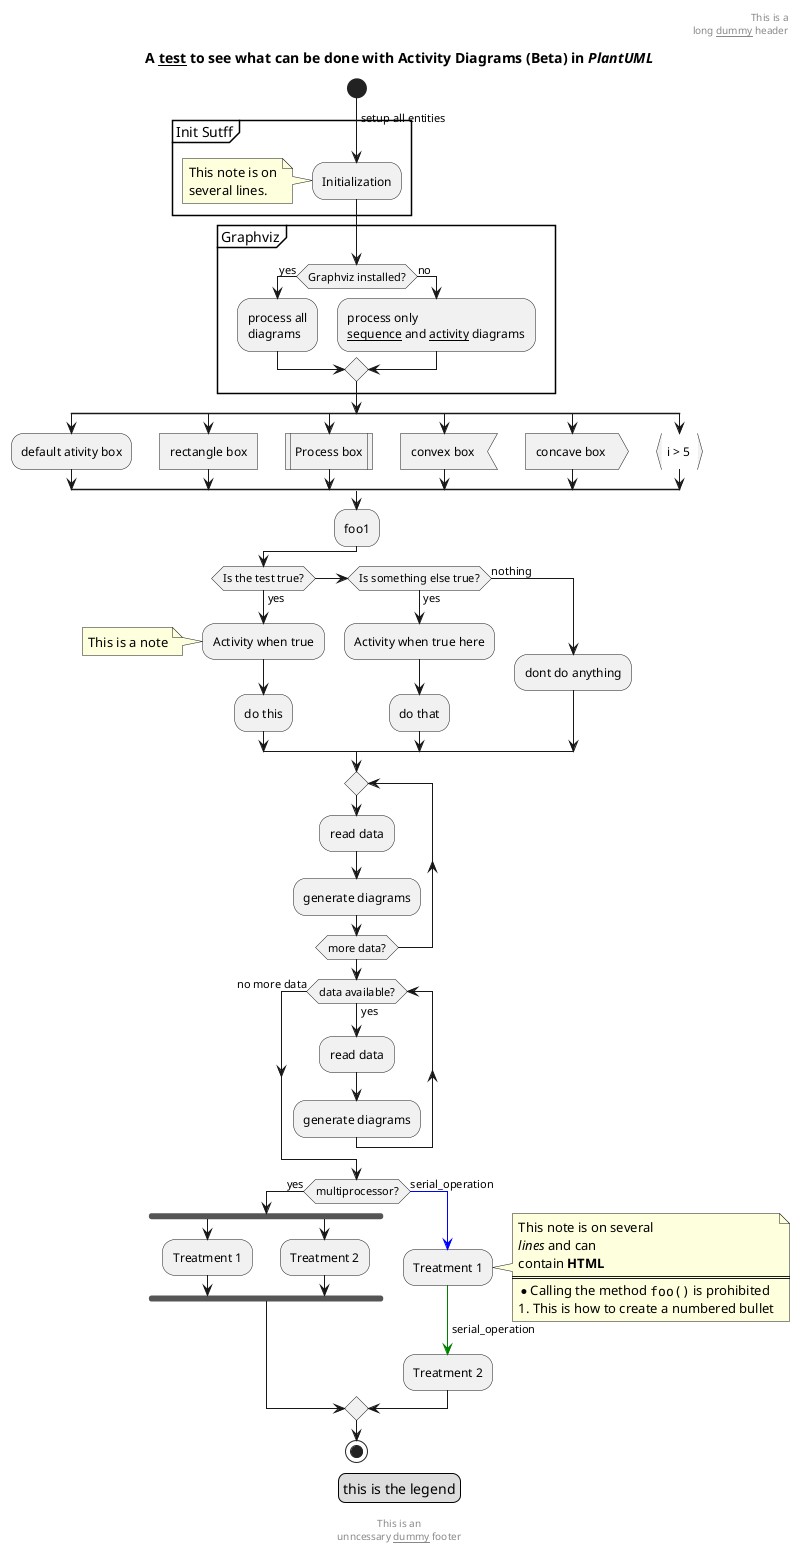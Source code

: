 @startuml

title A __test__ to see what can be done with **Activity Diagrams (Beta)** in //PlantUML//

start

'new_way: label arrows as follows
-> setup all entities;

'new_way: Create an activity
partition "Init Sutff" {
:Initialization;
}

'multi-line notes. It auto-attaches to previous activity
note left
This note is on
several lines.
end note

partition "Graphviz" {
'new_Way: Branching has changed
if (Graphviz installed?) then (yes)
:process all\ndiagrams;
else (no)
:process only
__sequence__ and __activity__ diagrams;
endif
}

'new_way: different activity box shapes (SDL)
split 
:default ativity box;
split again
:rectangle box]
split again
:Process box|
split again
:convex box <
split again
:concave box >
split again
:i > 5 }
end split

:foo1;

'new_way: elseif option
if (Is the test true?) then (yes)
    :Activity when true;
    note left: This is a note
    :do this;
elseif (Is something else true?) then (yes)
    :Activity when true here;
    :do that;
else (nothing)
    :dont do anything;
endif

'new_way: repeat while loops
repeat
    :read data;
    :generate diagrams;
repeat while (more data?)

'new_way: while loop
'notice how the arrows where labeled using (yes) and (no more data)
while (data available?) is (yes)
    :read data;
    :generate diagrams;
endwhile (no more data)

'new_way: to show parallel processing
if (multiprocessor?) then (yes)
    fork
        :Treatment 1;
    fork again
        :Treatment 2;
    end fork
else (single_core)
    -[#blue]-> serial_operation;
    :Treatment 1;
    note right
    This note is on several
    //lines// and can
    contain <b>HTML</b>
    ====
    * Calling the method ""foo()"" is prohibited
    # This is how to create a numbered bullet
    end note
    -[#green]-> serial_operation;
    :Treatment 2;
endif

'new_way: dummy header
header
This is a 
long __dummy__ header
end header

'new_way: dummy footer
footer
This is an
unncessary __dummy__ footer
end footer

'new_way: legend
legend
this is the legend
end legend

'Can also use "end" to get a similar effect
stop


@enduml
